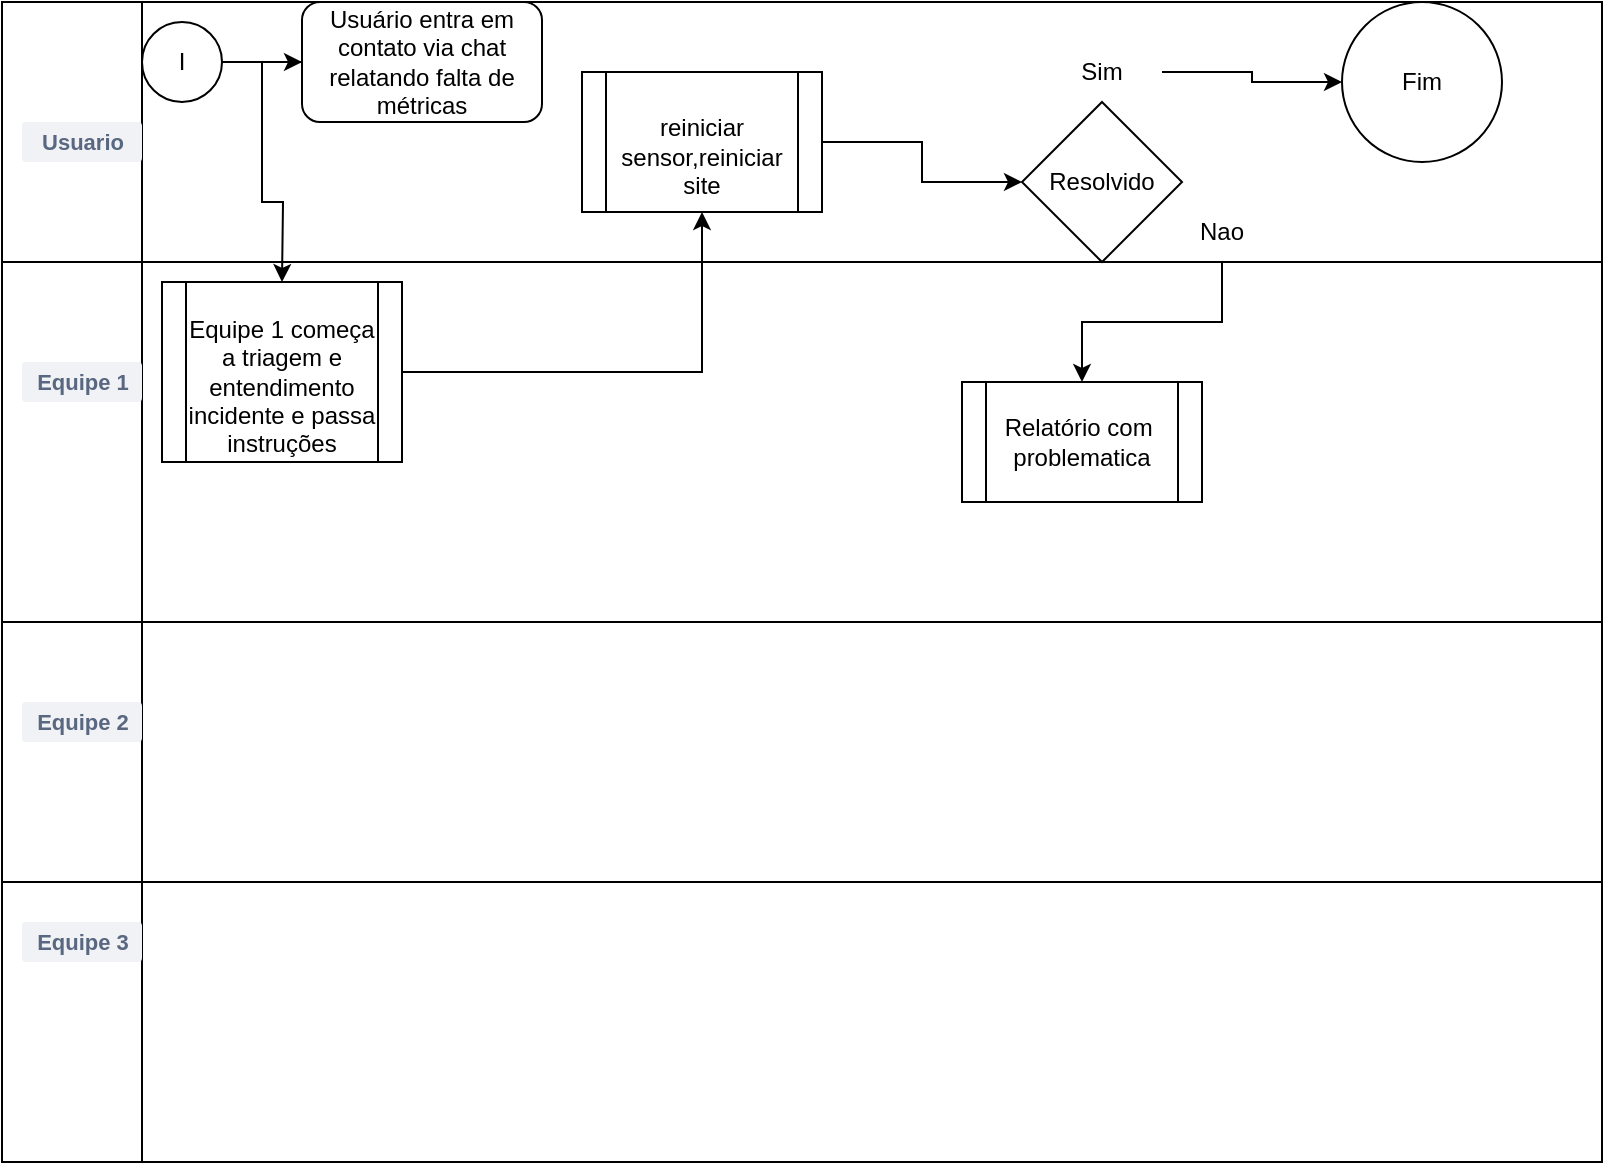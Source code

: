 <mxfile version="21.3.3" type="github">
  <diagram name="Página-1" id="ObDjMaNEaQxKLdpmxYKm">
    <mxGraphModel dx="1009" dy="550" grid="1" gridSize="10" guides="1" tooltips="1" connect="1" arrows="1" fold="1" page="1" pageScale="1" pageWidth="827" pageHeight="1169" math="0" shadow="0">
      <root>
        <mxCell id="0" />
        <mxCell id="1" parent="0" />
        <mxCell id="i8fznUJpcEFJtvA1fsWn-1" value="" style="shape=internalStorage;whiteSpace=wrap;html=1;backgroundOutline=1;dx=70;dy=130;" parent="1" vertex="1">
          <mxGeometry x="20" y="60" width="800" height="310" as="geometry" />
        </mxCell>
        <mxCell id="i8fznUJpcEFJtvA1fsWn-2" value="" style="shape=internalStorage;whiteSpace=wrap;html=1;backgroundOutline=1;dx=70;dy=130;" parent="1" vertex="1">
          <mxGeometry x="20" y="370" width="800" height="270" as="geometry" />
        </mxCell>
        <mxCell id="i8fznUJpcEFJtvA1fsWn-3" value="Usuario" style="dashed=0;html=1;fillColor=#F0F2F5;strokeColor=none;align=center;rounded=1;arcSize=10;fontColor=#596780;fontStyle=1;fontSize=11;shadow=0" parent="1" vertex="1">
          <mxGeometry x="30" y="120" width="60" height="20" as="geometry" />
        </mxCell>
        <mxCell id="i8fznUJpcEFJtvA1fsWn-4" value="Equipe 1" style="dashed=0;html=1;fillColor=#F0F2F5;strokeColor=none;align=center;rounded=1;arcSize=10;fontColor=#596780;fontStyle=1;fontSize=11;shadow=0" parent="1" vertex="1">
          <mxGeometry x="30" y="240" width="60" height="20" as="geometry" />
        </mxCell>
        <mxCell id="i8fznUJpcEFJtvA1fsWn-5" value="Equipe 3" style="dashed=0;html=1;fillColor=#F0F2F5;strokeColor=none;align=center;rounded=1;arcSize=10;fontColor=#596780;fontStyle=1;fontSize=11;shadow=0" parent="1" vertex="1">
          <mxGeometry x="30" y="520" width="60" height="20" as="geometry" />
        </mxCell>
        <mxCell id="i8fznUJpcEFJtvA1fsWn-6" value="Equipe 2" style="dashed=0;html=1;fillColor=#F0F2F5;strokeColor=none;align=center;rounded=1;arcSize=10;fontColor=#596780;fontStyle=1;fontSize=11;shadow=0" parent="1" vertex="1">
          <mxGeometry x="30" y="410" width="60" height="20" as="geometry" />
        </mxCell>
        <mxCell id="22LdmYm_Ad8SW8tDnN4o-4" value="" style="edgeStyle=orthogonalEdgeStyle;rounded=0;orthogonalLoop=1;jettySize=auto;html=1;" edge="1" parent="1" source="22LdmYm_Ad8SW8tDnN4o-1" target="22LdmYm_Ad8SW8tDnN4o-2">
          <mxGeometry relative="1" as="geometry" />
        </mxCell>
        <mxCell id="22LdmYm_Ad8SW8tDnN4o-1" value="I" style="ellipse;whiteSpace=wrap;html=1;aspect=fixed;" vertex="1" parent="1">
          <mxGeometry x="90" y="70" width="40" height="40" as="geometry" />
        </mxCell>
        <mxCell id="22LdmYm_Ad8SW8tDnN4o-7" value="" style="edgeStyle=orthogonalEdgeStyle;rounded=0;orthogonalLoop=1;jettySize=auto;html=1;" edge="1" parent="1" source="22LdmYm_Ad8SW8tDnN4o-2">
          <mxGeometry relative="1" as="geometry">
            <mxPoint x="160" y="200" as="targetPoint" />
          </mxGeometry>
        </mxCell>
        <mxCell id="22LdmYm_Ad8SW8tDnN4o-2" value="Usuário entra em contato via chat relatando falta de métricas" style="rounded=1;whiteSpace=wrap;html=1;" vertex="1" parent="1">
          <mxGeometry x="170" y="60" width="120" height="60" as="geometry" />
        </mxCell>
        <mxCell id="22LdmYm_Ad8SW8tDnN4o-10" value="" style="edgeStyle=orthogonalEdgeStyle;rounded=0;orthogonalLoop=1;jettySize=auto;html=1;" edge="1" parent="1" source="22LdmYm_Ad8SW8tDnN4o-8" target="22LdmYm_Ad8SW8tDnN4o-9">
          <mxGeometry relative="1" as="geometry" />
        </mxCell>
        <mxCell id="22LdmYm_Ad8SW8tDnN4o-8" value="&lt;br&gt;Equipe 1 começa a triagem e entendimento incidente e passa instruções" style="shape=process;whiteSpace=wrap;html=1;backgroundOutline=1;" vertex="1" parent="1">
          <mxGeometry x="100" y="200" width="120" height="90" as="geometry" />
        </mxCell>
        <mxCell id="22LdmYm_Ad8SW8tDnN4o-12" value="" style="edgeStyle=orthogonalEdgeStyle;rounded=0;orthogonalLoop=1;jettySize=auto;html=1;" edge="1" parent="1" source="22LdmYm_Ad8SW8tDnN4o-9" target="22LdmYm_Ad8SW8tDnN4o-11">
          <mxGeometry relative="1" as="geometry" />
        </mxCell>
        <mxCell id="22LdmYm_Ad8SW8tDnN4o-9" value="&lt;br&gt;reiniciar sensor,reiniciar site" style="shape=process;whiteSpace=wrap;html=1;backgroundOutline=1;" vertex="1" parent="1">
          <mxGeometry x="310" y="95" width="120" height="70" as="geometry" />
        </mxCell>
        <mxCell id="22LdmYm_Ad8SW8tDnN4o-11" value="Resolvido" style="rhombus;whiteSpace=wrap;html=1;" vertex="1" parent="1">
          <mxGeometry x="530" y="110" width="80" height="80" as="geometry" />
        </mxCell>
        <mxCell id="22LdmYm_Ad8SW8tDnN4o-18" value="" style="edgeStyle=orthogonalEdgeStyle;rounded=0;orthogonalLoop=1;jettySize=auto;html=1;" edge="1" parent="1" source="22LdmYm_Ad8SW8tDnN4o-15" target="22LdmYm_Ad8SW8tDnN4o-17">
          <mxGeometry relative="1" as="geometry" />
        </mxCell>
        <mxCell id="22LdmYm_Ad8SW8tDnN4o-15" value="Sim" style="text;html=1;strokeColor=none;fillColor=none;align=center;verticalAlign=middle;whiteSpace=wrap;rounded=0;" vertex="1" parent="1">
          <mxGeometry x="540" y="80" width="60" height="30" as="geometry" />
        </mxCell>
        <mxCell id="22LdmYm_Ad8SW8tDnN4o-17" value="Fim" style="ellipse;whiteSpace=wrap;html=1;" vertex="1" parent="1">
          <mxGeometry x="690" y="60" width="80" height="80" as="geometry" />
        </mxCell>
        <mxCell id="22LdmYm_Ad8SW8tDnN4o-21" value="" style="edgeStyle=orthogonalEdgeStyle;rounded=0;orthogonalLoop=1;jettySize=auto;html=1;" edge="1" parent="1" source="22LdmYm_Ad8SW8tDnN4o-19" target="22LdmYm_Ad8SW8tDnN4o-20">
          <mxGeometry relative="1" as="geometry" />
        </mxCell>
        <mxCell id="22LdmYm_Ad8SW8tDnN4o-19" value="Nao" style="text;html=1;strokeColor=none;fillColor=none;align=center;verticalAlign=middle;whiteSpace=wrap;rounded=0;" vertex="1" parent="1">
          <mxGeometry x="600" y="160" width="60" height="30" as="geometry" />
        </mxCell>
        <mxCell id="22LdmYm_Ad8SW8tDnN4o-20" value="Relatório com&amp;nbsp; problematica" style="shape=process;whiteSpace=wrap;html=1;backgroundOutline=1;" vertex="1" parent="1">
          <mxGeometry x="500" y="250" width="120" height="60" as="geometry" />
        </mxCell>
      </root>
    </mxGraphModel>
  </diagram>
</mxfile>
